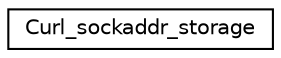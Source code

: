 digraph "Graphical Class Hierarchy"
{
  edge [fontname="Helvetica",fontsize="10",labelfontname="Helvetica",labelfontsize="10"];
  node [fontname="Helvetica",fontsize="10",shape=record];
  rankdir="LR";
  Node0 [label="Curl_sockaddr_storage",height=0.2,width=0.4,color="black", fillcolor="white", style="filled",URL="$struct_curl__sockaddr__storage.html"];
}
